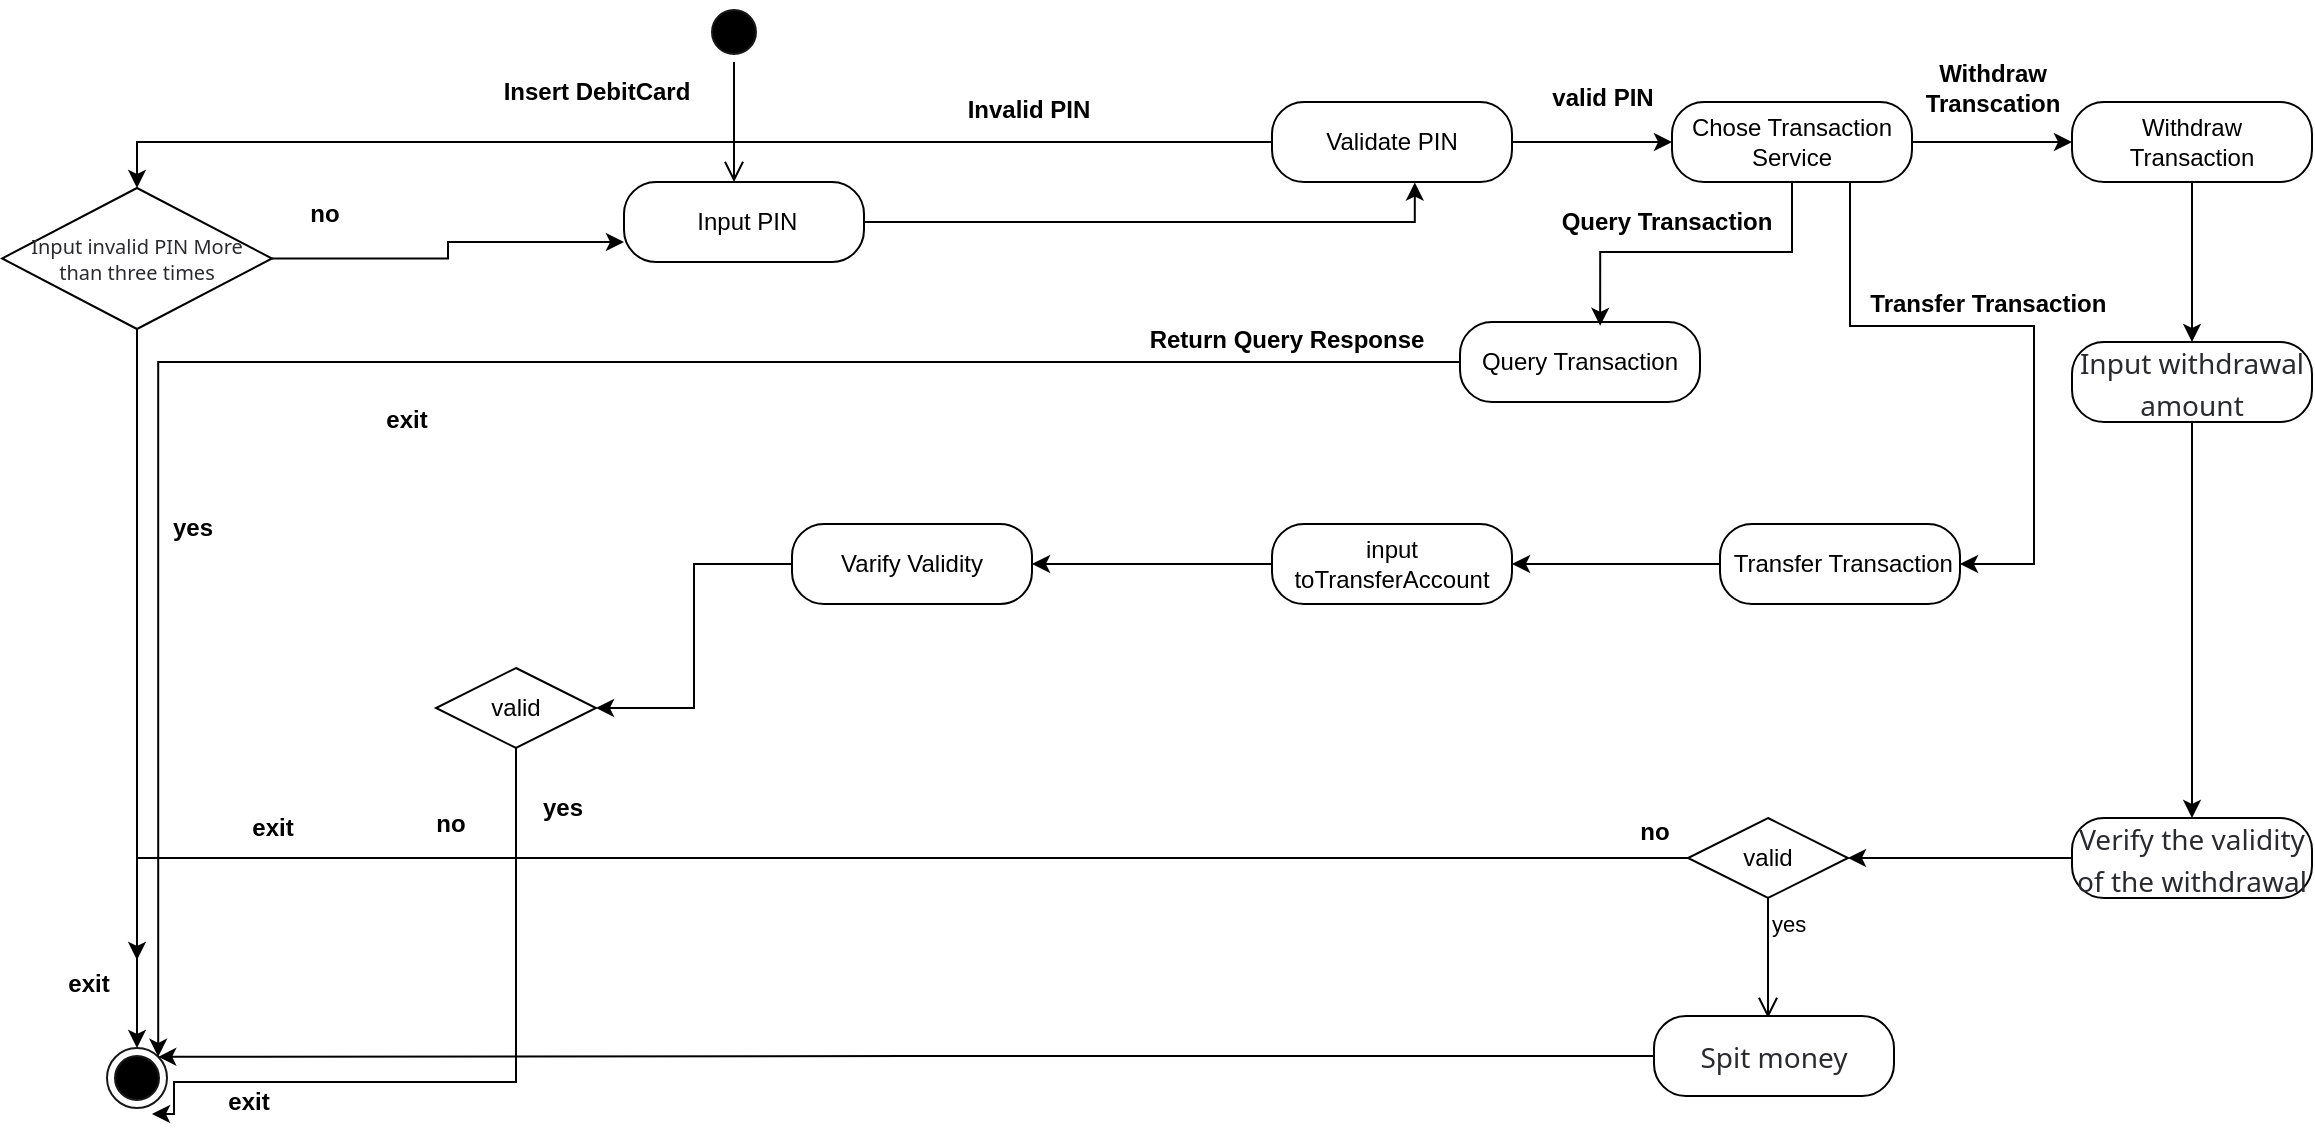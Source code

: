 <mxfile version="22.1.5" type="github">
  <diagram name="第 1 页" id="I-XK11RTatF3O2h4fDNd">
    <mxGraphModel dx="1711" dy="847" grid="0" gridSize="10" guides="1" tooltips="1" connect="1" arrows="1" fold="1" page="0" pageScale="1" pageWidth="827" pageHeight="1169" math="0" shadow="0">
      <root>
        <mxCell id="0" />
        <mxCell id="1" parent="0" />
        <mxCell id="GNew5yEd5w2ccM4kTpbS-1" value="" style="ellipse;html=1;shape=startState;fillColor=#000000;strokeColor=#171717;" vertex="1" parent="1">
          <mxGeometry x="21" y="121" width="30" height="30" as="geometry" />
        </mxCell>
        <mxCell id="GNew5yEd5w2ccM4kTpbS-2" value="" style="edgeStyle=orthogonalEdgeStyle;html=1;verticalAlign=bottom;endArrow=open;endSize=8;rounded=0;" edge="1" source="GNew5yEd5w2ccM4kTpbS-1" parent="1">
          <mxGeometry relative="1" as="geometry">
            <mxPoint x="36" y="211" as="targetPoint" />
          </mxGeometry>
        </mxCell>
        <mxCell id="GNew5yEd5w2ccM4kTpbS-3" value="" style="ellipse;html=1;shape=endState;fillColor=#000000;strokeColor=#171717;" vertex="1" parent="1">
          <mxGeometry x="-277.5" y="644" width="30" height="30" as="geometry" />
        </mxCell>
        <mxCell id="GNew5yEd5w2ccM4kTpbS-4" value="&amp;nbsp;Input PIN" style="rounded=1;whiteSpace=wrap;html=1;arcSize=40;" vertex="1" parent="1">
          <mxGeometry x="-19" y="211" width="120" height="40" as="geometry" />
        </mxCell>
        <mxCell id="GNew5yEd5w2ccM4kTpbS-17" value="" style="edgeStyle=orthogonalEdgeStyle;rounded=0;orthogonalLoop=1;jettySize=auto;html=1;" edge="1" parent="1" source="GNew5yEd5w2ccM4kTpbS-8" target="GNew5yEd5w2ccM4kTpbS-16">
          <mxGeometry relative="1" as="geometry" />
        </mxCell>
        <mxCell id="GNew5yEd5w2ccM4kTpbS-56" style="edgeStyle=orthogonalEdgeStyle;rounded=0;orthogonalLoop=1;jettySize=auto;html=1;entryX=0.5;entryY=0;entryDx=0;entryDy=0;" edge="1" parent="1" source="GNew5yEd5w2ccM4kTpbS-8" target="GNew5yEd5w2ccM4kTpbS-49">
          <mxGeometry relative="1" as="geometry">
            <mxPoint x="-122" y="225" as="targetPoint" />
          </mxGeometry>
        </mxCell>
        <mxCell id="GNew5yEd5w2ccM4kTpbS-8" value="Validate PIN" style="rounded=1;whiteSpace=wrap;html=1;arcSize=40;" vertex="1" parent="1">
          <mxGeometry x="305" y="171" width="120" height="40" as="geometry" />
        </mxCell>
        <mxCell id="GNew5yEd5w2ccM4kTpbS-13" value="Invalid PIN" style="text;align=center;fontStyle=1;verticalAlign=middle;spacingLeft=3;spacingRight=3;strokeColor=none;rotatable=0;points=[[0,0.5],[1,0.5]];portConstraint=eastwest;html=1;" vertex="1" parent="1">
          <mxGeometry x="143" y="162" width="80" height="26" as="geometry" />
        </mxCell>
        <mxCell id="GNew5yEd5w2ccM4kTpbS-19" value="" style="edgeStyle=orthogonalEdgeStyle;rounded=0;orthogonalLoop=1;jettySize=auto;html=1;" edge="1" parent="1" source="GNew5yEd5w2ccM4kTpbS-16" target="GNew5yEd5w2ccM4kTpbS-18">
          <mxGeometry relative="1" as="geometry" />
        </mxCell>
        <mxCell id="GNew5yEd5w2ccM4kTpbS-16" value="Chose Transaction Service" style="rounded=1;whiteSpace=wrap;html=1;arcSize=40;" vertex="1" parent="1">
          <mxGeometry x="505" y="171" width="120" height="40" as="geometry" />
        </mxCell>
        <mxCell id="GNew5yEd5w2ccM4kTpbS-22" value="" style="edgeStyle=orthogonalEdgeStyle;rounded=0;orthogonalLoop=1;jettySize=auto;html=1;" edge="1" parent="1" source="GNew5yEd5w2ccM4kTpbS-18" target="GNew5yEd5w2ccM4kTpbS-21">
          <mxGeometry relative="1" as="geometry" />
        </mxCell>
        <mxCell id="GNew5yEd5w2ccM4kTpbS-18" value="Withdraw&lt;br&gt;Transaction" style="rounded=1;whiteSpace=wrap;html=1;arcSize=40;" vertex="1" parent="1">
          <mxGeometry x="705" y="171" width="120" height="40" as="geometry" />
        </mxCell>
        <mxCell id="GNew5yEd5w2ccM4kTpbS-20" value="Withdraw&lt;br&gt;Transcation" style="text;align=center;fontStyle=1;verticalAlign=middle;spacingLeft=3;spacingRight=3;strokeColor=none;rotatable=0;points=[[0,0.5],[1,0.5]];portConstraint=eastwest;html=1;" vertex="1" parent="1">
          <mxGeometry x="625" y="151" width="80" height="26" as="geometry" />
        </mxCell>
        <mxCell id="GNew5yEd5w2ccM4kTpbS-24" value="" style="edgeStyle=orthogonalEdgeStyle;rounded=0;orthogonalLoop=1;jettySize=auto;html=1;" edge="1" parent="1" source="GNew5yEd5w2ccM4kTpbS-21" target="GNew5yEd5w2ccM4kTpbS-23">
          <mxGeometry relative="1" as="geometry" />
        </mxCell>
        <mxCell id="GNew5yEd5w2ccM4kTpbS-21" value="&lt;ul style=&quot;box-sizing: border-box; margin: 0px; padding: 0px; color: rgb(42, 43, 46); font-family: &amp;quot;PingFang SC&amp;quot;, &amp;quot;Segoe UI&amp;quot;, Arial, &amp;quot;Microsoft YaHei&amp;quot;, 微软雅黑, 宋体, &amp;quot;Malgun Gothic&amp;quot;, sans-serif; font-size: 14px;&quot;&gt;&lt;li style=&quot;box-sizing: border-box; margin: 0px; padding: 0px; list-style: none;&quot;&gt;&lt;p style=&quot;box-sizing: border-box; margin: 0px 0px 2px; padding: 0px; line-height: 21px; display: inline; font-size: var(--main-font-size);&quot; class=&quot;src grammarSection&quot; data-group=&quot;1-1&quot;&gt;Input withdrawal amount&lt;/p&gt;&lt;/li&gt;&lt;/ul&gt;" style="rounded=1;whiteSpace=wrap;html=1;arcSize=40;align=center;" vertex="1" parent="1">
          <mxGeometry x="705" y="291" width="120" height="40" as="geometry" />
        </mxCell>
        <mxCell id="GNew5yEd5w2ccM4kTpbS-31" style="edgeStyle=orthogonalEdgeStyle;rounded=0;orthogonalLoop=1;jettySize=auto;html=1;entryX=1;entryY=0.5;entryDx=0;entryDy=0;" edge="1" parent="1" source="GNew5yEd5w2ccM4kTpbS-23" target="GNew5yEd5w2ccM4kTpbS-25">
          <mxGeometry relative="1" as="geometry" />
        </mxCell>
        <mxCell id="GNew5yEd5w2ccM4kTpbS-23" value="&lt;ul style=&quot;box-sizing: border-box; margin: 0px; padding: 0px; color: rgb(42, 43, 46); font-family: &amp;quot;PingFang SC&amp;quot;, &amp;quot;Segoe UI&amp;quot;, Arial, &amp;quot;Microsoft YaHei&amp;quot;, 微软雅黑, 宋体, &amp;quot;Malgun Gothic&amp;quot;, sans-serif; font-size: 14px;&quot;&gt;&lt;li style=&quot;box-sizing: border-box; margin: 0px; padding: 0px; list-style: none;&quot;&gt;&lt;p style=&quot;box-sizing: border-box; margin: 0px 0px 2px; padding: 0px; line-height: 21px; display: inline; font-size: var(--main-font-size);&quot; class=&quot;src grammarSection&quot; data-group=&quot;1-1&quot;&gt;Verify the validity of the withdrawal&lt;/p&gt;&lt;/li&gt;&lt;/ul&gt;" style="rounded=1;whiteSpace=wrap;html=1;arcSize=40;align=center;" vertex="1" parent="1">
          <mxGeometry x="705" y="529" width="120" height="40" as="geometry" />
        </mxCell>
        <mxCell id="GNew5yEd5w2ccM4kTpbS-35" style="edgeStyle=orthogonalEdgeStyle;rounded=0;orthogonalLoop=1;jettySize=auto;html=1;" edge="1" parent="1" source="GNew5yEd5w2ccM4kTpbS-25" target="GNew5yEd5w2ccM4kTpbS-3">
          <mxGeometry relative="1" as="geometry" />
        </mxCell>
        <mxCell id="GNew5yEd5w2ccM4kTpbS-25" value="valid" style="rhombus;whiteSpace=wrap;html=1;" vertex="1" parent="1">
          <mxGeometry x="513" y="529" width="80" height="40" as="geometry" />
        </mxCell>
        <mxCell id="GNew5yEd5w2ccM4kTpbS-27" value="yes" style="edgeStyle=orthogonalEdgeStyle;html=1;align=left;verticalAlign=top;endArrow=open;endSize=8;rounded=0;" edge="1" source="GNew5yEd5w2ccM4kTpbS-25" parent="1">
          <mxGeometry x="-1" relative="1" as="geometry">
            <mxPoint x="553" y="629" as="targetPoint" />
          </mxGeometry>
        </mxCell>
        <mxCell id="GNew5yEd5w2ccM4kTpbS-32" value="no" style="text;align=center;fontStyle=1;verticalAlign=middle;spacingLeft=3;spacingRight=3;strokeColor=none;rotatable=0;points=[[0,0.5],[1,0.5]];portConstraint=eastwest;html=1;" vertex="1" parent="1">
          <mxGeometry x="438" y="525" width="115" height="22" as="geometry" />
        </mxCell>
        <mxCell id="GNew5yEd5w2ccM4kTpbS-42" style="edgeStyle=orthogonalEdgeStyle;rounded=0;orthogonalLoop=1;jettySize=auto;html=1;entryX=1;entryY=0;entryDx=0;entryDy=0;" edge="1" parent="1" source="GNew5yEd5w2ccM4kTpbS-36" target="GNew5yEd5w2ccM4kTpbS-3">
          <mxGeometry relative="1" as="geometry" />
        </mxCell>
        <mxCell id="GNew5yEd5w2ccM4kTpbS-36" value="&lt;ul style=&quot;box-sizing: border-box; margin: 0px; padding: 0px; color: rgb(42, 43, 46); font-family: &amp;quot;PingFang SC&amp;quot;, &amp;quot;Segoe UI&amp;quot;, Arial, &amp;quot;Microsoft YaHei&amp;quot;, 微软雅黑, 宋体, &amp;quot;Malgun Gothic&amp;quot;, sans-serif; font-size: 14px; text-align: start;&quot;&gt;&lt;li style=&quot;box-sizing: border-box; margin: 0px; padding: 0px; list-style: none;&quot;&gt;&lt;p style=&quot;box-sizing: border-box; margin: 0px 0px 2px; padding: 0px; line-height: 21px; display: inline; font-size: var(--main-font-size);&quot; class=&quot;src grammarSection&quot; data-group=&quot;1-1&quot;&gt;Spit money&lt;/p&gt;&lt;/li&gt;&lt;/ul&gt;" style="rounded=1;whiteSpace=wrap;html=1;arcSize=40;" vertex="1" parent="1">
          <mxGeometry x="496" y="628" width="120" height="40" as="geometry" />
        </mxCell>
        <mxCell id="GNew5yEd5w2ccM4kTpbS-43" value="exit" style="text;align=center;fontStyle=1;verticalAlign=middle;spacingLeft=3;spacingRight=3;strokeColor=none;rotatable=0;points=[[0,0.5],[1,0.5]];portConstraint=eastwest;html=1;" vertex="1" parent="1">
          <mxGeometry x="-253" y="658" width="91" height="26" as="geometry" />
        </mxCell>
        <mxCell id="GNew5yEd5w2ccM4kTpbS-44" value="exit" style="text;align=center;fontStyle=1;verticalAlign=middle;spacingLeft=3;spacingRight=3;strokeColor=none;rotatable=0;points=[[0,0.5],[1,0.5]];portConstraint=eastwest;html=1;" vertex="1" parent="1">
          <mxGeometry x="-327.5" y="599" width="80" height="26" as="geometry" />
        </mxCell>
        <mxCell id="GNew5yEd5w2ccM4kTpbS-45" value="valid PIN" style="text;align=center;fontStyle=1;verticalAlign=middle;spacingLeft=3;spacingRight=3;strokeColor=none;rotatable=0;points=[[0,0.5],[1,0.5]];portConstraint=eastwest;html=1;" vertex="1" parent="1">
          <mxGeometry x="430" y="156" width="80" height="26" as="geometry" />
        </mxCell>
        <mxCell id="GNew5yEd5w2ccM4kTpbS-48" style="edgeStyle=orthogonalEdgeStyle;rounded=0;orthogonalLoop=1;jettySize=auto;html=1;entryX=0.595;entryY=1.007;entryDx=0;entryDy=0;entryPerimeter=0;" edge="1" parent="1" source="GNew5yEd5w2ccM4kTpbS-4" target="GNew5yEd5w2ccM4kTpbS-8">
          <mxGeometry relative="1" as="geometry" />
        </mxCell>
        <mxCell id="GNew5yEd5w2ccM4kTpbS-58" style="edgeStyle=orthogonalEdgeStyle;rounded=0;orthogonalLoop=1;jettySize=auto;html=1;entryX=0;entryY=0.75;entryDx=0;entryDy=0;" edge="1" parent="1" source="GNew5yEd5w2ccM4kTpbS-49" target="GNew5yEd5w2ccM4kTpbS-4">
          <mxGeometry relative="1" as="geometry">
            <mxPoint x="-90" y="249.25" as="targetPoint" />
          </mxGeometry>
        </mxCell>
        <mxCell id="GNew5yEd5w2ccM4kTpbS-65" style="edgeStyle=orthogonalEdgeStyle;rounded=0;orthogonalLoop=1;jettySize=auto;html=1;" edge="1" parent="1" source="GNew5yEd5w2ccM4kTpbS-49">
          <mxGeometry relative="1" as="geometry">
            <mxPoint x="-262.5" y="600" as="targetPoint" />
          </mxGeometry>
        </mxCell>
        <mxCell id="GNew5yEd5w2ccM4kTpbS-49" value="&lt;div style=&quot;font-size: 10px;&quot;&gt;&lt;span style=&quot;background-color: initial; color: rgb(42, 43, 46); font-family: &amp;quot;PingFang SC&amp;quot;, &amp;quot;Segoe UI&amp;quot;, Arial, &amp;quot;Microsoft YaHei&amp;quot;, 微软雅黑, 宋体, &amp;quot;Malgun Gothic&amp;quot;, sans-serif; font-size: var(--main-font-size);&quot;&gt;Input invalid PIN More than&amp;nbsp;&lt;/span&gt;&lt;span style=&quot;background-color: initial; color: rgb(42, 43, 46); font-family: &amp;quot;PingFang SC&amp;quot;, &amp;quot;Segoe UI&amp;quot;, Arial, &amp;quot;Microsoft YaHei&amp;quot;, 微软雅黑, 宋体, &amp;quot;Malgun Gothic&amp;quot;, sans-serif; font-size: var(--main-font-size);&quot;&gt;three times&lt;/span&gt;&lt;/div&gt;" style="rhombus;whiteSpace=wrap;html=1;align=center;" vertex="1" parent="1">
          <mxGeometry x="-330" y="214" width="135" height="70.5" as="geometry" />
        </mxCell>
        <mxCell id="GNew5yEd5w2ccM4kTpbS-53" value="exit" style="text;align=center;fontStyle=1;verticalAlign=middle;spacingLeft=3;spacingRight=3;strokeColor=none;rotatable=0;points=[[0,0.5],[1,0.5]];portConstraint=eastwest;html=1;" vertex="1" parent="1">
          <mxGeometry x="-235" y="521" width="80" height="26" as="geometry" />
        </mxCell>
        <mxCell id="GNew5yEd5w2ccM4kTpbS-54" value="no" style="text;align=center;fontStyle=1;verticalAlign=middle;spacingLeft=3;spacingRight=3;strokeColor=none;rotatable=0;points=[[0,0.5],[1,0.5]];portConstraint=eastwest;html=1;" vertex="1" parent="1">
          <mxGeometry x="-209" y="214" width="80" height="26" as="geometry" />
        </mxCell>
        <mxCell id="GNew5yEd5w2ccM4kTpbS-61" value="yes" style="text;align=center;fontStyle=1;verticalAlign=middle;spacingLeft=3;spacingRight=3;strokeColor=none;rotatable=0;points=[[0,0.5],[1,0.5]];portConstraint=eastwest;html=1;" vertex="1" parent="1">
          <mxGeometry x="-275" y="371" width="80" height="26" as="geometry" />
        </mxCell>
        <mxCell id="GNew5yEd5w2ccM4kTpbS-66" value="Query Transaction" style="rounded=1;whiteSpace=wrap;html=1;arcSize=40;" vertex="1" parent="1">
          <mxGeometry x="399" y="281" width="120" height="40" as="geometry" />
        </mxCell>
        <mxCell id="GNew5yEd5w2ccM4kTpbS-68" style="edgeStyle=orthogonalEdgeStyle;rounded=0;orthogonalLoop=1;jettySize=auto;html=1;entryX=0.584;entryY=0.048;entryDx=0;entryDy=0;entryPerimeter=0;" edge="1" parent="1" source="GNew5yEd5w2ccM4kTpbS-16" target="GNew5yEd5w2ccM4kTpbS-66">
          <mxGeometry relative="1" as="geometry" />
        </mxCell>
        <mxCell id="GNew5yEd5w2ccM4kTpbS-69" style="edgeStyle=orthogonalEdgeStyle;rounded=0;orthogonalLoop=1;jettySize=auto;html=1;entryX=1;entryY=0;entryDx=0;entryDy=0;" edge="1" parent="1" source="GNew5yEd5w2ccM4kTpbS-66" target="GNew5yEd5w2ccM4kTpbS-3">
          <mxGeometry relative="1" as="geometry" />
        </mxCell>
        <mxCell id="GNew5yEd5w2ccM4kTpbS-70" value="Query Transaction" style="text;align=center;fontStyle=1;verticalAlign=middle;spacingLeft=3;spacingRight=3;strokeColor=none;rotatable=0;points=[[0,0.5],[1,0.5]];portConstraint=eastwest;html=1;" vertex="1" parent="1">
          <mxGeometry x="462" y="218" width="80" height="26" as="geometry" />
        </mxCell>
        <mxCell id="GNew5yEd5w2ccM4kTpbS-71" value="exit" style="text;align=center;fontStyle=1;verticalAlign=middle;spacingLeft=3;spacingRight=3;strokeColor=none;rotatable=0;points=[[0,0.5],[1,0.5]];portConstraint=eastwest;html=1;" vertex="1" parent="1">
          <mxGeometry x="-168" y="317" width="80" height="26" as="geometry" />
        </mxCell>
        <mxCell id="GNew5yEd5w2ccM4kTpbS-72" value="Return Query Response" style="text;align=center;fontStyle=1;verticalAlign=middle;spacingLeft=3;spacingRight=3;strokeColor=none;rotatable=0;points=[[0,0.5],[1,0.5]];portConstraint=eastwest;html=1;" vertex="1" parent="1">
          <mxGeometry x="272" y="277" width="80" height="26" as="geometry" />
        </mxCell>
        <mxCell id="GNew5yEd5w2ccM4kTpbS-83" style="edgeStyle=orthogonalEdgeStyle;rounded=0;orthogonalLoop=1;jettySize=auto;html=1;" edge="1" parent="1" source="GNew5yEd5w2ccM4kTpbS-73" target="GNew5yEd5w2ccM4kTpbS-81">
          <mxGeometry relative="1" as="geometry" />
        </mxCell>
        <mxCell id="GNew5yEd5w2ccM4kTpbS-73" value="&amp;nbsp;Transfer Transaction" style="rounded=1;whiteSpace=wrap;html=1;arcSize=40;" vertex="1" parent="1">
          <mxGeometry x="529" y="382" width="120" height="40" as="geometry" />
        </mxCell>
        <mxCell id="GNew5yEd5w2ccM4kTpbS-75" style="edgeStyle=orthogonalEdgeStyle;rounded=0;orthogonalLoop=1;jettySize=auto;html=1;" edge="1" parent="1" source="GNew5yEd5w2ccM4kTpbS-16" target="GNew5yEd5w2ccM4kTpbS-73">
          <mxGeometry relative="1" as="geometry">
            <Array as="points">
              <mxPoint x="594" y="283" />
              <mxPoint x="686" y="283" />
            </Array>
          </mxGeometry>
        </mxCell>
        <mxCell id="GNew5yEd5w2ccM4kTpbS-77" value="&amp;nbsp;Transfer Transaction" style="text;align=center;fontStyle=1;verticalAlign=middle;spacingLeft=3;spacingRight=3;strokeColor=none;rotatable=0;points=[[0,0.5],[1,0.5]];portConstraint=eastwest;html=1;" vertex="1" parent="1">
          <mxGeometry x="621" y="259" width="80" height="26" as="geometry" />
        </mxCell>
        <mxCell id="GNew5yEd5w2ccM4kTpbS-86" style="edgeStyle=orthogonalEdgeStyle;rounded=0;orthogonalLoop=1;jettySize=auto;html=1;" edge="1" parent="1" source="GNew5yEd5w2ccM4kTpbS-81" target="GNew5yEd5w2ccM4kTpbS-84">
          <mxGeometry relative="1" as="geometry" />
        </mxCell>
        <mxCell id="GNew5yEd5w2ccM4kTpbS-81" value="input toTransferAccount" style="rounded=1;whiteSpace=wrap;html=1;arcSize=40;" vertex="1" parent="1">
          <mxGeometry x="305" y="382" width="120" height="40" as="geometry" />
        </mxCell>
        <mxCell id="GNew5yEd5w2ccM4kTpbS-91" style="edgeStyle=orthogonalEdgeStyle;rounded=0;orthogonalLoop=1;jettySize=auto;html=1;entryX=1;entryY=0.5;entryDx=0;entryDy=0;" edge="1" parent="1" source="GNew5yEd5w2ccM4kTpbS-84" target="GNew5yEd5w2ccM4kTpbS-87">
          <mxGeometry relative="1" as="geometry" />
        </mxCell>
        <mxCell id="GNew5yEd5w2ccM4kTpbS-84" value="Varify Validity" style="rounded=1;whiteSpace=wrap;html=1;arcSize=40;" vertex="1" parent="1">
          <mxGeometry x="65" y="382" width="120" height="40" as="geometry" />
        </mxCell>
        <mxCell id="GNew5yEd5w2ccM4kTpbS-87" value="valid" style="rhombus;whiteSpace=wrap;html=1;" vertex="1" parent="1">
          <mxGeometry x="-113" y="454" width="80" height="40" as="geometry" />
        </mxCell>
        <mxCell id="GNew5yEd5w2ccM4kTpbS-92" style="edgeStyle=orthogonalEdgeStyle;rounded=0;orthogonalLoop=1;jettySize=auto;html=1;entryX=-0.022;entryY=0.73;entryDx=0;entryDy=0;entryPerimeter=0;" edge="1" parent="1" source="GNew5yEd5w2ccM4kTpbS-87" target="GNew5yEd5w2ccM4kTpbS-43">
          <mxGeometry relative="1" as="geometry">
            <Array as="points">
              <mxPoint x="-73" y="661" />
              <mxPoint x="-244" y="661" />
            </Array>
          </mxGeometry>
        </mxCell>
        <mxCell id="GNew5yEd5w2ccM4kTpbS-93" value="yes" style="text;align=center;fontStyle=1;verticalAlign=middle;spacingLeft=3;spacingRight=3;strokeColor=none;rotatable=0;points=[[0,0.5],[1,0.5]];portConstraint=eastwest;html=1;" vertex="1" parent="1">
          <mxGeometry x="-90" y="511" width="80" height="26" as="geometry" />
        </mxCell>
        <mxCell id="GNew5yEd5w2ccM4kTpbS-94" value="no" style="text;align=center;fontStyle=1;verticalAlign=middle;spacingLeft=3;spacingRight=3;strokeColor=none;rotatable=0;points=[[0,0.5],[1,0.5]];portConstraint=eastwest;html=1;" vertex="1" parent="1">
          <mxGeometry x="-146" y="519" width="80" height="26" as="geometry" />
        </mxCell>
        <mxCell id="GNew5yEd5w2ccM4kTpbS-96" value="Insert DebitCard" style="text;align=center;fontStyle=1;verticalAlign=middle;spacingLeft=3;spacingRight=3;strokeColor=none;rotatable=0;points=[[0,0.5],[1,0.5]];portConstraint=eastwest;html=1;" vertex="1" parent="1">
          <mxGeometry x="-73" y="153" width="80" height="26" as="geometry" />
        </mxCell>
      </root>
    </mxGraphModel>
  </diagram>
</mxfile>
